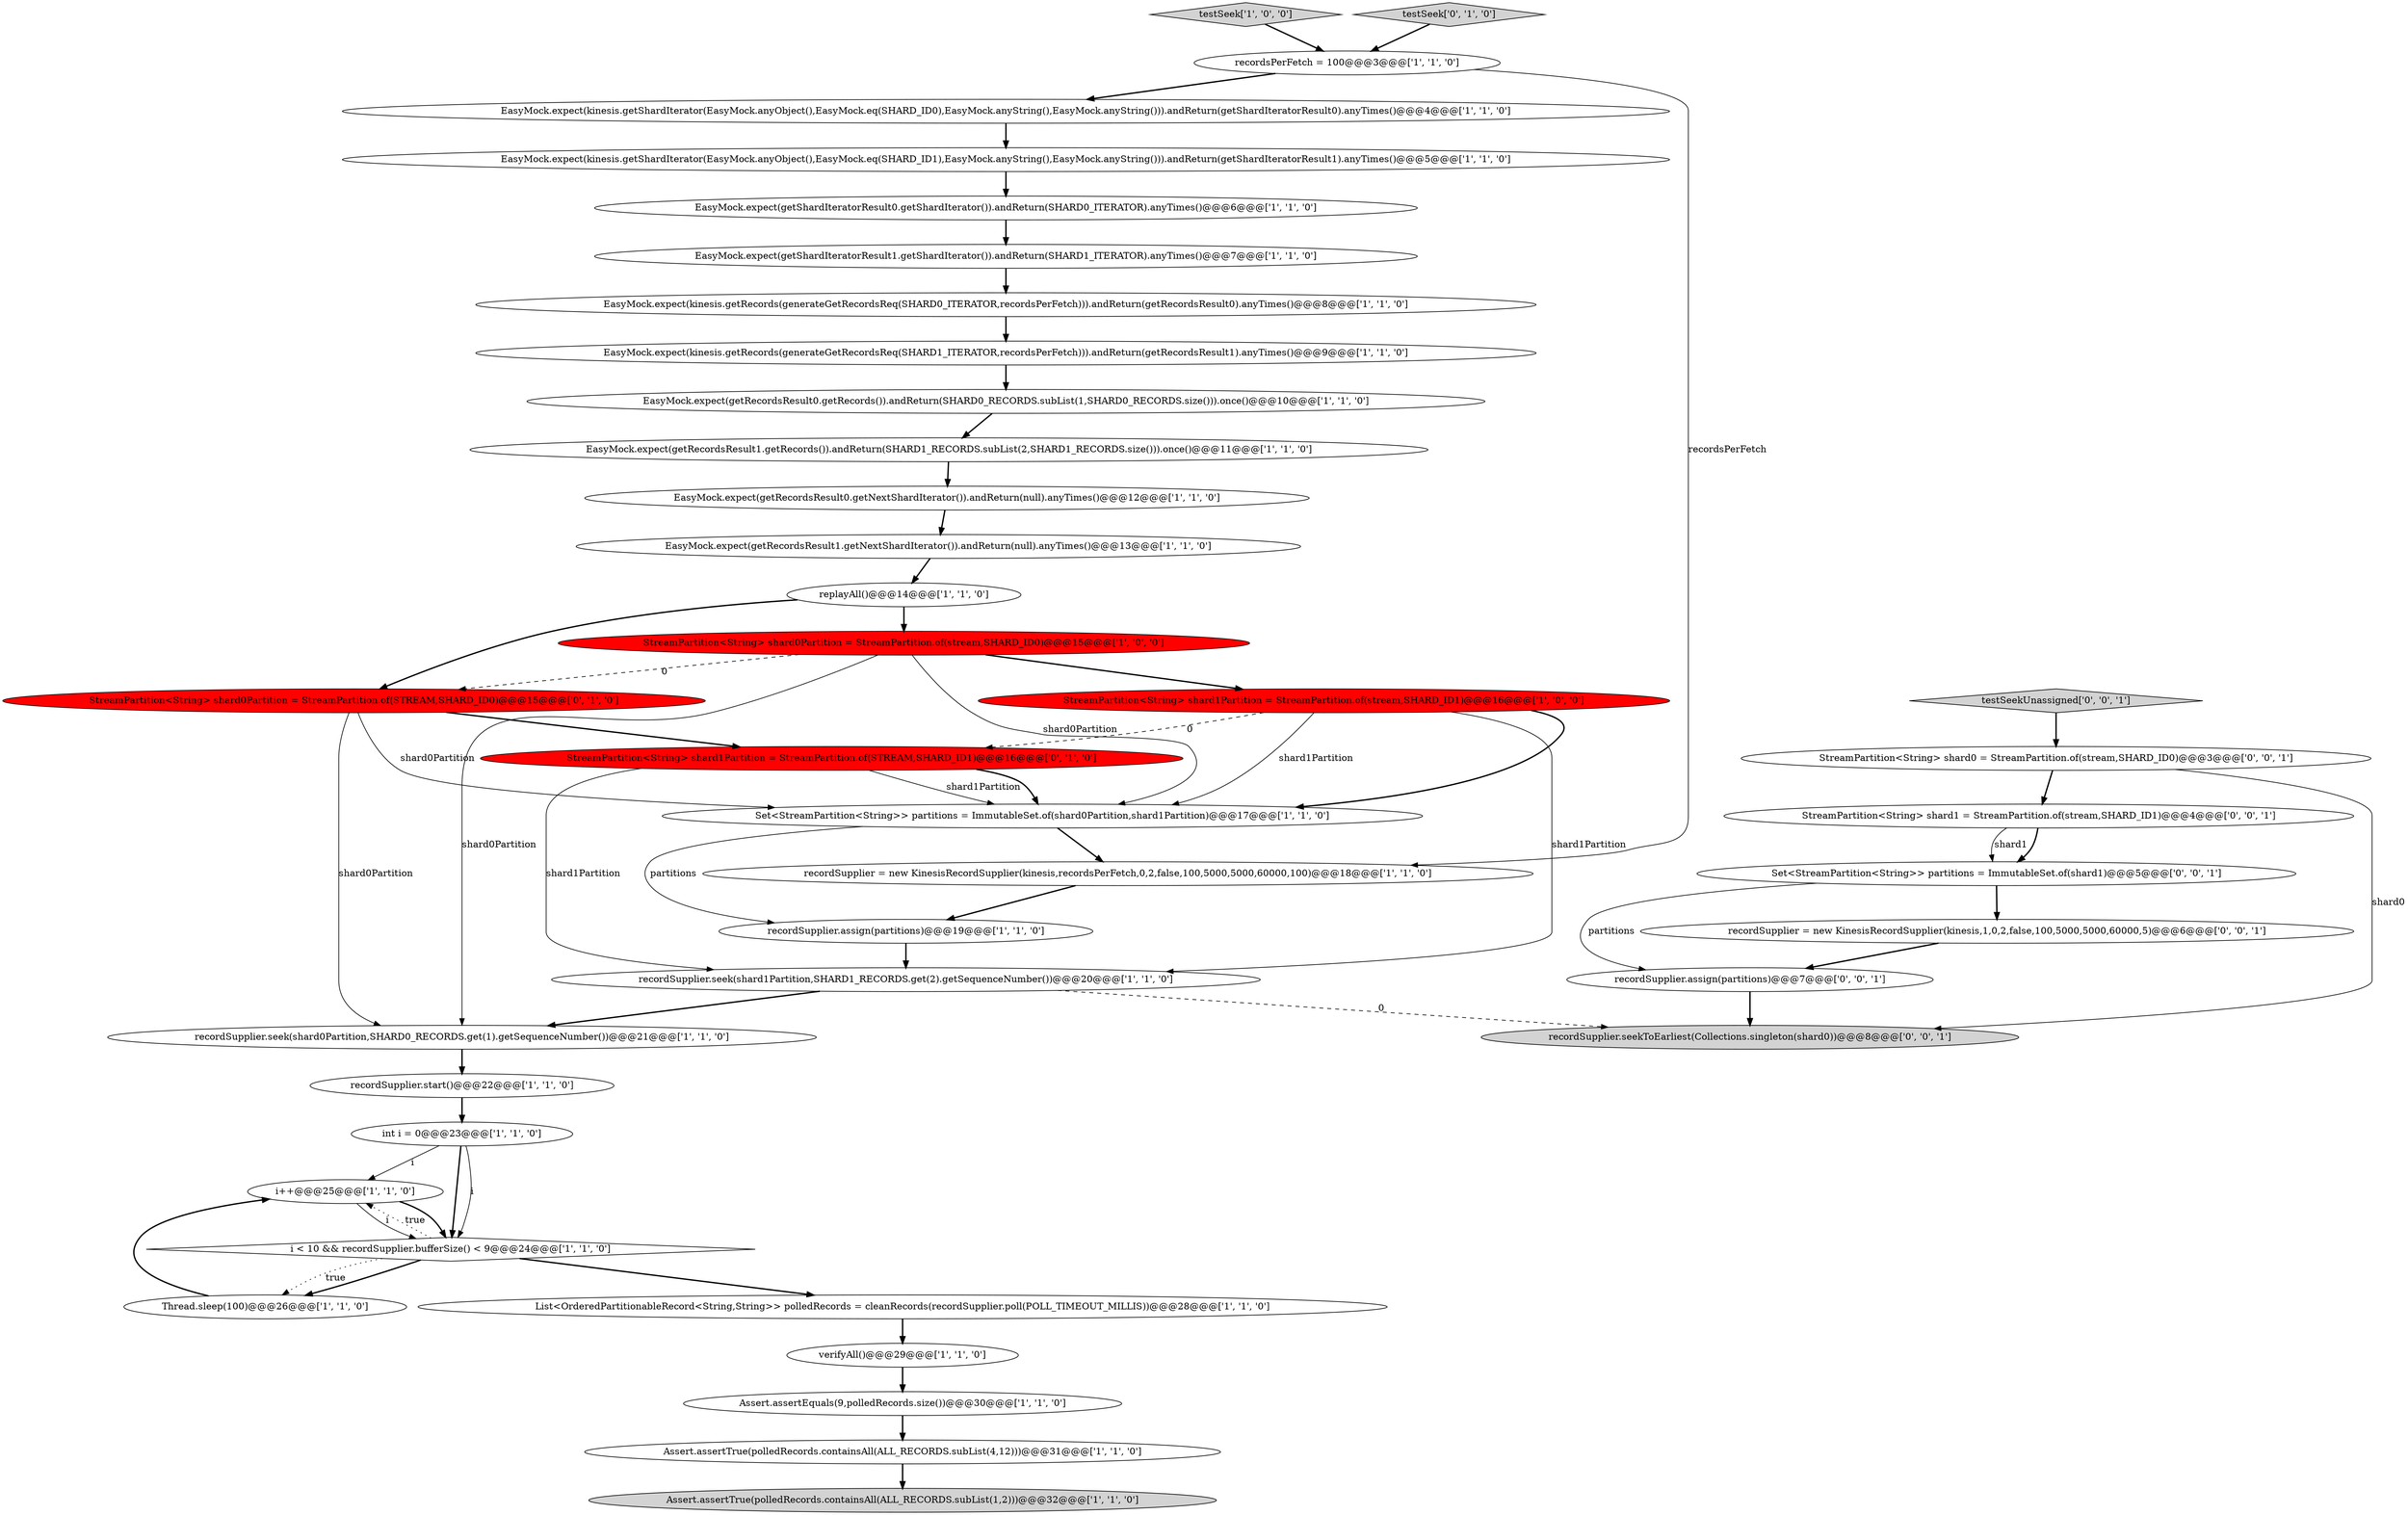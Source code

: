 digraph {
9 [style = filled, label = "EasyMock.expect(kinesis.getShardIterator(EasyMock.anyObject(),EasyMock.eq(SHARD_ID1),EasyMock.anyString(),EasyMock.anyString())).andReturn(getShardIteratorResult1).anyTimes()@@@5@@@['1', '1', '0']", fillcolor = white, shape = ellipse image = "AAA0AAABBB1BBB"];
5 [style = filled, label = "Assert.assertEquals(9,polledRecords.size())@@@30@@@['1', '1', '0']", fillcolor = white, shape = ellipse image = "AAA0AAABBB1BBB"];
4 [style = filled, label = "List<OrderedPartitionableRecord<String,String>> polledRecords = cleanRecords(recordSupplier.poll(POLL_TIMEOUT_MILLIS))@@@28@@@['1', '1', '0']", fillcolor = white, shape = ellipse image = "AAA0AAABBB1BBB"];
24 [style = filled, label = "recordsPerFetch = 100@@@3@@@['1', '1', '0']", fillcolor = white, shape = ellipse image = "AAA0AAABBB1BBB"];
32 [style = filled, label = "StreamPartition<String> shard1Partition = StreamPartition.of(STREAM,SHARD_ID1)@@@16@@@['0', '1', '0']", fillcolor = red, shape = ellipse image = "AAA1AAABBB2BBB"];
16 [style = filled, label = "recordSupplier.assign(partitions)@@@19@@@['1', '1', '0']", fillcolor = white, shape = ellipse image = "AAA0AAABBB1BBB"];
14 [style = filled, label = "Assert.assertTrue(polledRecords.containsAll(ALL_RECORDS.subList(1,2)))@@@32@@@['1', '1', '0']", fillcolor = lightgray, shape = ellipse image = "AAA0AAABBB1BBB"];
12 [style = filled, label = "EasyMock.expect(kinesis.getRecords(generateGetRecordsReq(SHARD1_ITERATOR,recordsPerFetch))).andReturn(getRecordsResult1).anyTimes()@@@9@@@['1', '1', '0']", fillcolor = white, shape = ellipse image = "AAA0AAABBB1BBB"];
18 [style = filled, label = "StreamPartition<String> shard0Partition = StreamPartition.of(stream,SHARD_ID0)@@@15@@@['1', '0', '0']", fillcolor = red, shape = ellipse image = "AAA1AAABBB1BBB"];
8 [style = filled, label = "Assert.assertTrue(polledRecords.containsAll(ALL_RECORDS.subList(4,12)))@@@31@@@['1', '1', '0']", fillcolor = white, shape = ellipse image = "AAA0AAABBB1BBB"];
22 [style = filled, label = "recordSupplier.start()@@@22@@@['1', '1', '0']", fillcolor = white, shape = ellipse image = "AAA0AAABBB1BBB"];
29 [style = filled, label = "testSeek['1', '0', '0']", fillcolor = lightgray, shape = diamond image = "AAA0AAABBB1BBB"];
15 [style = filled, label = "recordSupplier = new KinesisRecordSupplier(kinesis,recordsPerFetch,0,2,false,100,5000,5000,60000,100)@@@18@@@['1', '1', '0']", fillcolor = white, shape = ellipse image = "AAA0AAABBB1BBB"];
23 [style = filled, label = "EasyMock.expect(getRecordsResult0.getRecords()).andReturn(SHARD0_RECORDS.subList(1,SHARD0_RECORDS.size())).once()@@@10@@@['1', '1', '0']", fillcolor = white, shape = ellipse image = "AAA0AAABBB1BBB"];
2 [style = filled, label = "EasyMock.expect(getRecordsResult1.getNextShardIterator()).andReturn(null).anyTimes()@@@13@@@['1', '1', '0']", fillcolor = white, shape = ellipse image = "AAA0AAABBB1BBB"];
36 [style = filled, label = "Set<StreamPartition<String>> partitions = ImmutableSet.of(shard1)@@@5@@@['0', '0', '1']", fillcolor = white, shape = ellipse image = "AAA0AAABBB3BBB"];
33 [style = filled, label = "StreamPartition<String> shard0 = StreamPartition.of(stream,SHARD_ID0)@@@3@@@['0', '0', '1']", fillcolor = white, shape = ellipse image = "AAA0AAABBB3BBB"];
25 [style = filled, label = "recordSupplier.seek(shard1Partition,SHARD1_RECORDS.get(2).getSequenceNumber())@@@20@@@['1', '1', '0']", fillcolor = white, shape = ellipse image = "AAA0AAABBB1BBB"];
38 [style = filled, label = "recordSupplier = new KinesisRecordSupplier(kinesis,1,0,2,false,100,5000,5000,60000,5)@@@6@@@['0', '0', '1']", fillcolor = white, shape = ellipse image = "AAA0AAABBB3BBB"];
35 [style = filled, label = "testSeekUnassigned['0', '0', '1']", fillcolor = lightgray, shape = diamond image = "AAA0AAABBB3BBB"];
1 [style = filled, label = "EasyMock.expect(getShardIteratorResult1.getShardIterator()).andReturn(SHARD1_ITERATOR).anyTimes()@@@7@@@['1', '1', '0']", fillcolor = white, shape = ellipse image = "AAA0AAABBB1BBB"];
0 [style = filled, label = "EasyMock.expect(getRecordsResult1.getRecords()).andReturn(SHARD1_RECORDS.subList(2,SHARD1_RECORDS.size())).once()@@@11@@@['1', '1', '0']", fillcolor = white, shape = ellipse image = "AAA0AAABBB1BBB"];
28 [style = filled, label = "Thread.sleep(100)@@@26@@@['1', '1', '0']", fillcolor = white, shape = ellipse image = "AAA0AAABBB1BBB"];
39 [style = filled, label = "recordSupplier.assign(partitions)@@@7@@@['0', '0', '1']", fillcolor = white, shape = ellipse image = "AAA0AAABBB3BBB"];
10 [style = filled, label = "recordSupplier.seek(shard0Partition,SHARD0_RECORDS.get(1).getSequenceNumber())@@@21@@@['1', '1', '0']", fillcolor = white, shape = ellipse image = "AAA0AAABBB1BBB"];
19 [style = filled, label = "EasyMock.expect(getShardIteratorResult0.getShardIterator()).andReturn(SHARD0_ITERATOR).anyTimes()@@@6@@@['1', '1', '0']", fillcolor = white, shape = ellipse image = "AAA0AAABBB1BBB"];
13 [style = filled, label = "i++@@@25@@@['1', '1', '0']", fillcolor = white, shape = ellipse image = "AAA0AAABBB1BBB"];
3 [style = filled, label = "Set<StreamPartition<String>> partitions = ImmutableSet.of(shard0Partition,shard1Partition)@@@17@@@['1', '1', '0']", fillcolor = white, shape = ellipse image = "AAA0AAABBB1BBB"];
37 [style = filled, label = "StreamPartition<String> shard1 = StreamPartition.of(stream,SHARD_ID1)@@@4@@@['0', '0', '1']", fillcolor = white, shape = ellipse image = "AAA0AAABBB3BBB"];
6 [style = filled, label = "EasyMock.expect(kinesis.getRecords(generateGetRecordsReq(SHARD0_ITERATOR,recordsPerFetch))).andReturn(getRecordsResult0).anyTimes()@@@8@@@['1', '1', '0']", fillcolor = white, shape = ellipse image = "AAA0AAABBB1BBB"];
27 [style = filled, label = "StreamPartition<String> shard1Partition = StreamPartition.of(stream,SHARD_ID1)@@@16@@@['1', '0', '0']", fillcolor = red, shape = ellipse image = "AAA1AAABBB1BBB"];
34 [style = filled, label = "recordSupplier.seekToEarliest(Collections.singleton(shard0))@@@8@@@['0', '0', '1']", fillcolor = lightgray, shape = ellipse image = "AAA0AAABBB3BBB"];
26 [style = filled, label = "verifyAll()@@@29@@@['1', '1', '0']", fillcolor = white, shape = ellipse image = "AAA0AAABBB1BBB"];
31 [style = filled, label = "testSeek['0', '1', '0']", fillcolor = lightgray, shape = diamond image = "AAA0AAABBB2BBB"];
21 [style = filled, label = "EasyMock.expect(getRecordsResult0.getNextShardIterator()).andReturn(null).anyTimes()@@@12@@@['1', '1', '0']", fillcolor = white, shape = ellipse image = "AAA0AAABBB1BBB"];
30 [style = filled, label = "StreamPartition<String> shard0Partition = StreamPartition.of(STREAM,SHARD_ID0)@@@15@@@['0', '1', '0']", fillcolor = red, shape = ellipse image = "AAA1AAABBB2BBB"];
7 [style = filled, label = "int i = 0@@@23@@@['1', '1', '0']", fillcolor = white, shape = ellipse image = "AAA0AAABBB1BBB"];
11 [style = filled, label = "i < 10 && recordSupplier.bufferSize() < 9@@@24@@@['1', '1', '0']", fillcolor = white, shape = diamond image = "AAA0AAABBB1BBB"];
17 [style = filled, label = "replayAll()@@@14@@@['1', '1', '0']", fillcolor = white, shape = ellipse image = "AAA0AAABBB1BBB"];
20 [style = filled, label = "EasyMock.expect(kinesis.getShardIterator(EasyMock.anyObject(),EasyMock.eq(SHARD_ID0),EasyMock.anyString(),EasyMock.anyString())).andReturn(getShardIteratorResult0).anyTimes()@@@4@@@['1', '1', '0']", fillcolor = white, shape = ellipse image = "AAA0AAABBB1BBB"];
2->17 [style = bold, label=""];
10->22 [style = bold, label=""];
11->28 [style = bold, label=""];
5->8 [style = bold, label=""];
7->11 [style = bold, label=""];
36->39 [style = solid, label="partitions"];
25->34 [style = dashed, label="0"];
37->36 [style = bold, label=""];
20->9 [style = bold, label=""];
18->30 [style = dashed, label="0"];
26->5 [style = bold, label=""];
39->34 [style = bold, label=""];
31->24 [style = bold, label=""];
30->10 [style = solid, label="shard0Partition"];
11->4 [style = bold, label=""];
27->3 [style = bold, label=""];
35->33 [style = bold, label=""];
4->26 [style = bold, label=""];
8->14 [style = bold, label=""];
28->13 [style = bold, label=""];
16->25 [style = bold, label=""];
17->30 [style = bold, label=""];
3->15 [style = bold, label=""];
0->21 [style = bold, label=""];
30->32 [style = bold, label=""];
37->36 [style = solid, label="shard1"];
11->13 [style = dotted, label="true"];
30->3 [style = solid, label="shard0Partition"];
15->16 [style = bold, label=""];
27->3 [style = solid, label="shard1Partition"];
23->0 [style = bold, label=""];
13->11 [style = bold, label=""];
38->39 [style = bold, label=""];
22->7 [style = bold, label=""];
21->2 [style = bold, label=""];
7->13 [style = solid, label="i"];
24->20 [style = bold, label=""];
32->3 [style = solid, label="shard1Partition"];
19->1 [style = bold, label=""];
18->10 [style = solid, label="shard0Partition"];
33->34 [style = solid, label="shard0"];
1->6 [style = bold, label=""];
13->11 [style = solid, label="i"];
18->27 [style = bold, label=""];
18->3 [style = solid, label="shard0Partition"];
27->32 [style = dashed, label="0"];
11->28 [style = dotted, label="true"];
9->19 [style = bold, label=""];
25->10 [style = bold, label=""];
12->23 [style = bold, label=""];
36->38 [style = bold, label=""];
32->25 [style = solid, label="shard1Partition"];
3->16 [style = solid, label="partitions"];
33->37 [style = bold, label=""];
29->24 [style = bold, label=""];
32->3 [style = bold, label=""];
24->15 [style = solid, label="recordsPerFetch"];
27->25 [style = solid, label="shard1Partition"];
17->18 [style = bold, label=""];
7->11 [style = solid, label="i"];
6->12 [style = bold, label=""];
}
